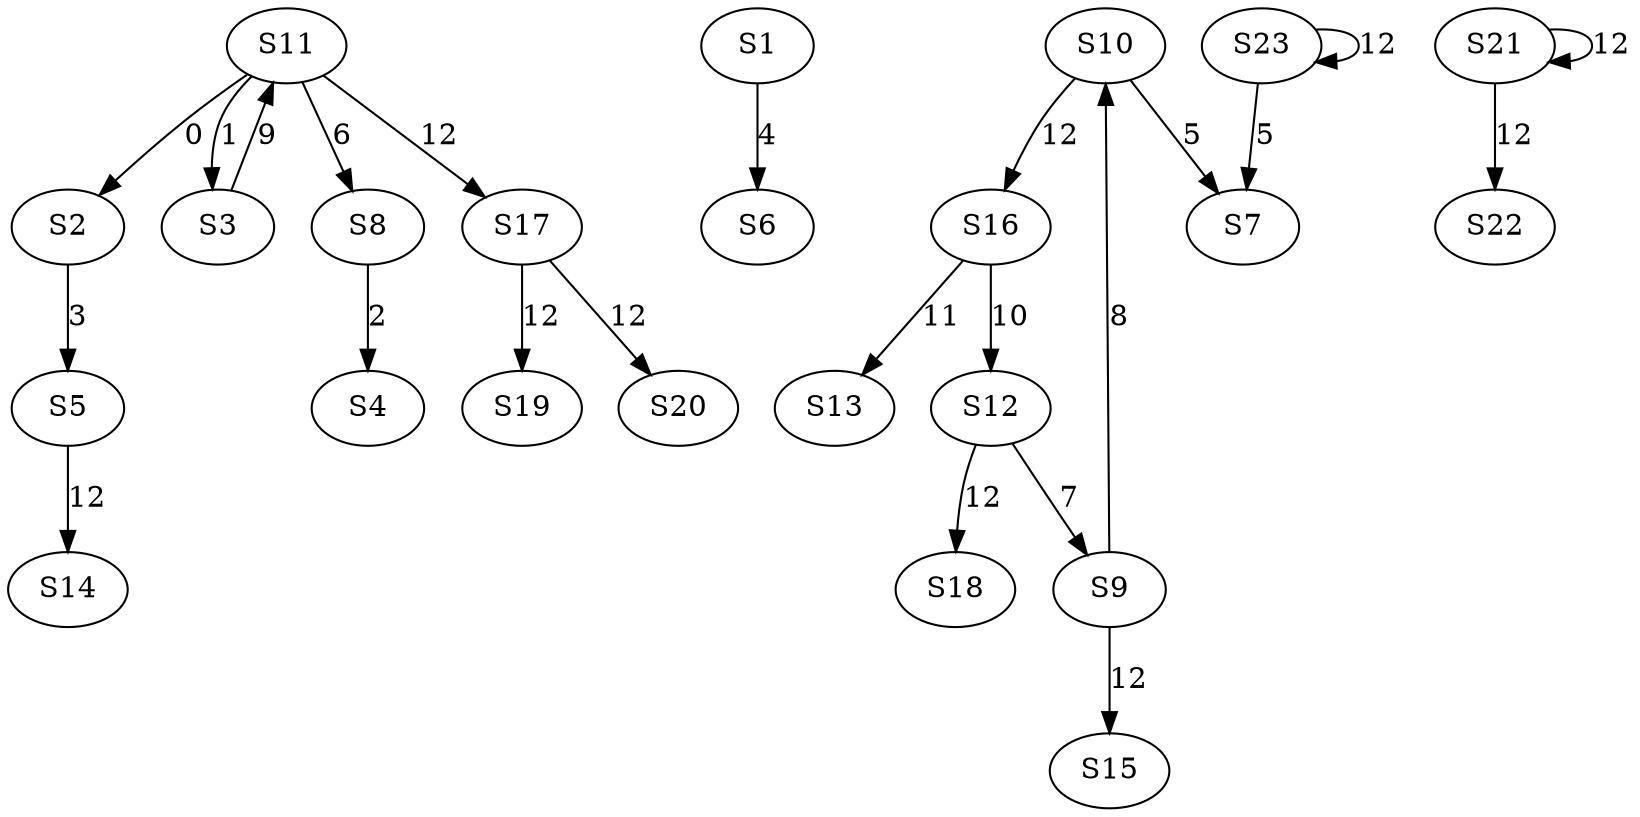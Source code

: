 strict digraph {
	S11 -> S2 [ label = 0 ];
	S11 -> S3 [ label = 1 ];
	S8 -> S4 [ label = 2 ];
	S2 -> S5 [ label = 3 ];
	S1 -> S6 [ label = 4 ];
	S10 -> S7 [ label = 5 ];
	S11 -> S8 [ label = 6 ];
	S12 -> S9 [ label = 7 ];
	S9 -> S10 [ label = 8 ];
	S3 -> S11 [ label = 9 ];
	S16 -> S12 [ label = 10 ];
	S16 -> S13 [ label = 11 ];
	S5 -> S14 [ label = 12 ];
	S9 -> S15 [ label = 12 ];
	S10 -> S16 [ label = 12 ];
	S11 -> S17 [ label = 12 ];
	S12 -> S18 [ label = 12 ];
	S17 -> S19 [ label = 12 ];
	S17 -> S20 [ label = 12 ];
	S21 -> S21 [ label = 12 ];
	S21 -> S22 [ label = 12 ];
	S23 -> S23 [ label = 12 ];
	S23 -> S7 [ label = 5 ];
}
